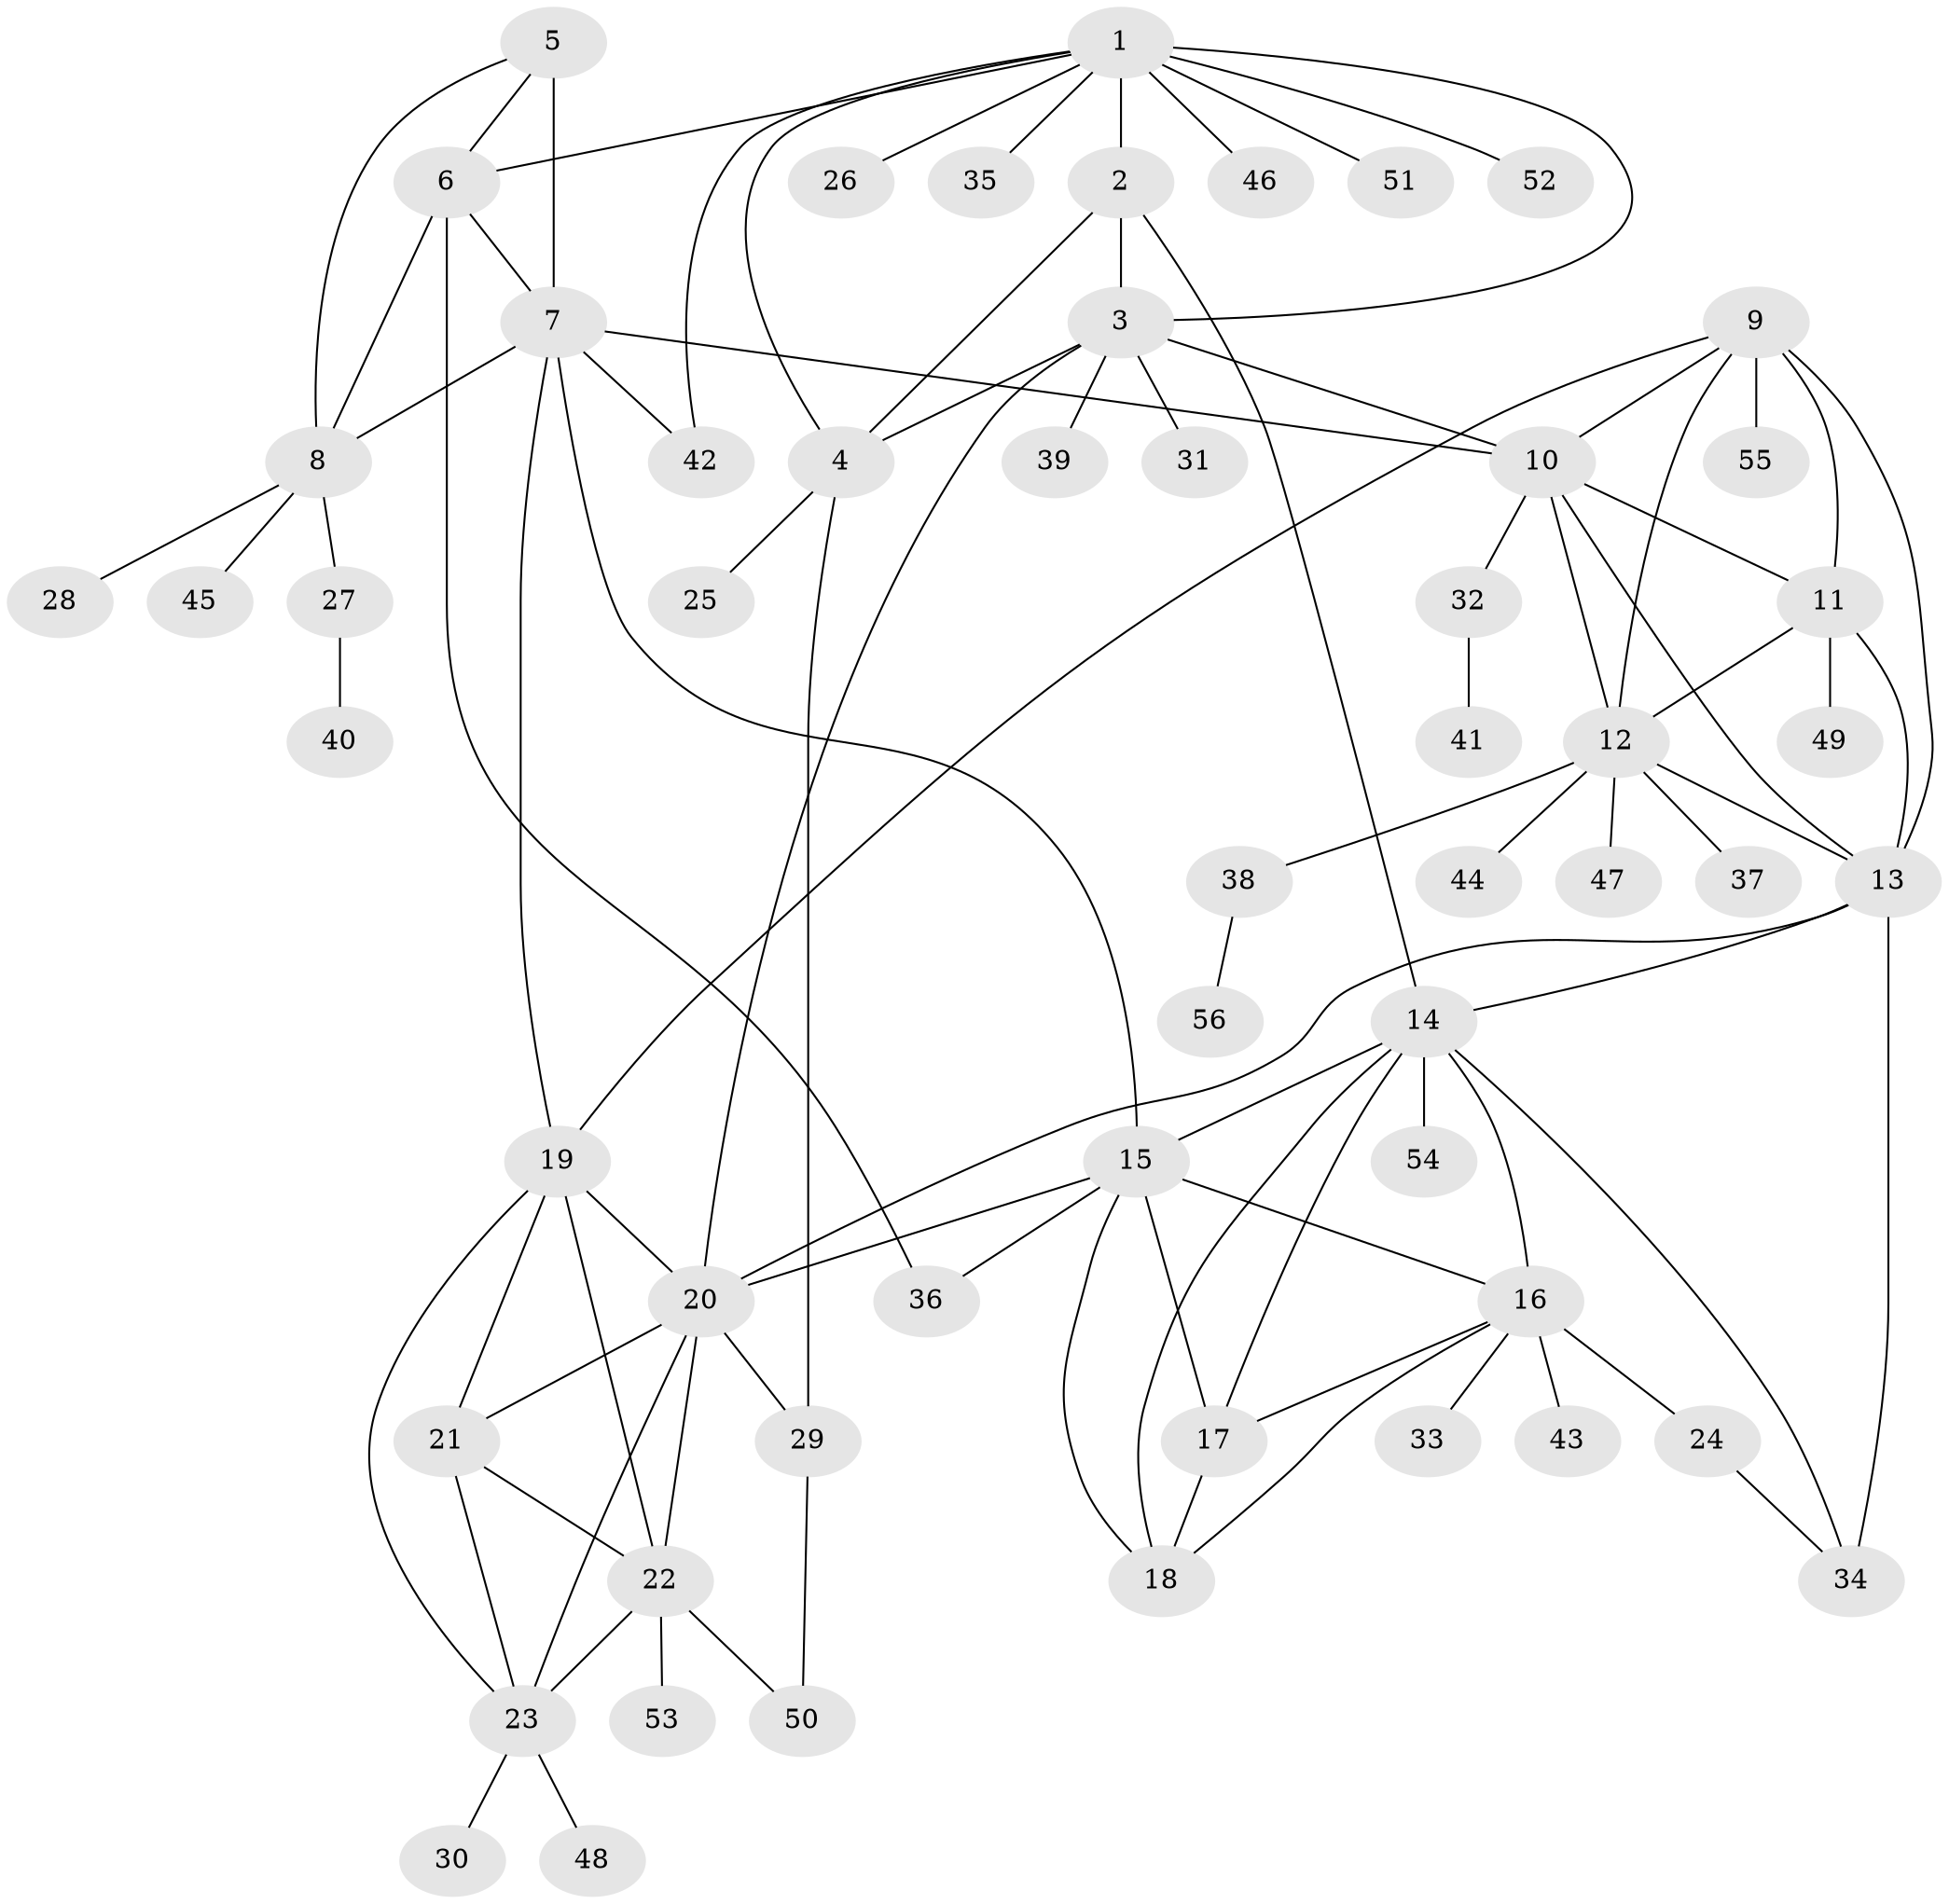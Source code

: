// original degree distribution, {12: 0.008928571428571428, 5: 0.03571428571428571, 9: 0.05357142857142857, 4: 0.017857142857142856, 6: 0.026785714285714284, 7: 0.044642857142857144, 8: 0.026785714285714284, 10: 0.017857142857142856, 1: 0.5446428571428571, 2: 0.16964285714285715, 3: 0.05357142857142857}
// Generated by graph-tools (version 1.1) at 2025/37/03/09/25 02:37:33]
// undirected, 56 vertices, 92 edges
graph export_dot {
graph [start="1"]
  node [color=gray90,style=filled];
  1;
  2;
  3;
  4;
  5;
  6;
  7;
  8;
  9;
  10;
  11;
  12;
  13;
  14;
  15;
  16;
  17;
  18;
  19;
  20;
  21;
  22;
  23;
  24;
  25;
  26;
  27;
  28;
  29;
  30;
  31;
  32;
  33;
  34;
  35;
  36;
  37;
  38;
  39;
  40;
  41;
  42;
  43;
  44;
  45;
  46;
  47;
  48;
  49;
  50;
  51;
  52;
  53;
  54;
  55;
  56;
  1 -- 2 [weight=2.0];
  1 -- 3 [weight=1.0];
  1 -- 4 [weight=1.0];
  1 -- 6 [weight=1.0];
  1 -- 26 [weight=1.0];
  1 -- 35 [weight=1.0];
  1 -- 42 [weight=1.0];
  1 -- 46 [weight=1.0];
  1 -- 51 [weight=1.0];
  1 -- 52 [weight=1.0];
  2 -- 3 [weight=2.0];
  2 -- 4 [weight=2.0];
  2 -- 14 [weight=1.0];
  3 -- 4 [weight=1.0];
  3 -- 10 [weight=1.0];
  3 -- 20 [weight=1.0];
  3 -- 31 [weight=1.0];
  3 -- 39 [weight=1.0];
  4 -- 25 [weight=1.0];
  4 -- 29 [weight=3.0];
  5 -- 6 [weight=1.0];
  5 -- 7 [weight=3.0];
  5 -- 8 [weight=1.0];
  6 -- 7 [weight=2.0];
  6 -- 8 [weight=1.0];
  6 -- 36 [weight=1.0];
  7 -- 8 [weight=2.0];
  7 -- 10 [weight=1.0];
  7 -- 15 [weight=1.0];
  7 -- 19 [weight=1.0];
  7 -- 42 [weight=1.0];
  8 -- 27 [weight=1.0];
  8 -- 28 [weight=1.0];
  8 -- 45 [weight=2.0];
  9 -- 10 [weight=1.0];
  9 -- 11 [weight=1.0];
  9 -- 12 [weight=1.0];
  9 -- 13 [weight=1.0];
  9 -- 19 [weight=1.0];
  9 -- 55 [weight=2.0];
  10 -- 11 [weight=1.0];
  10 -- 12 [weight=1.0];
  10 -- 13 [weight=1.0];
  10 -- 32 [weight=1.0];
  11 -- 12 [weight=1.0];
  11 -- 13 [weight=1.0];
  11 -- 49 [weight=1.0];
  12 -- 13 [weight=1.0];
  12 -- 37 [weight=2.0];
  12 -- 38 [weight=1.0];
  12 -- 44 [weight=1.0];
  12 -- 47 [weight=1.0];
  13 -- 14 [weight=1.0];
  13 -- 20 [weight=1.0];
  13 -- 34 [weight=2.0];
  14 -- 15 [weight=1.0];
  14 -- 16 [weight=1.0];
  14 -- 17 [weight=1.0];
  14 -- 18 [weight=1.0];
  14 -- 34 [weight=1.0];
  14 -- 54 [weight=1.0];
  15 -- 16 [weight=1.0];
  15 -- 17 [weight=5.0];
  15 -- 18 [weight=1.0];
  15 -- 20 [weight=1.0];
  15 -- 36 [weight=1.0];
  16 -- 17 [weight=1.0];
  16 -- 18 [weight=1.0];
  16 -- 24 [weight=3.0];
  16 -- 33 [weight=1.0];
  16 -- 43 [weight=1.0];
  17 -- 18 [weight=1.0];
  19 -- 20 [weight=1.0];
  19 -- 21 [weight=1.0];
  19 -- 22 [weight=1.0];
  19 -- 23 [weight=1.0];
  20 -- 21 [weight=1.0];
  20 -- 22 [weight=1.0];
  20 -- 23 [weight=2.0];
  20 -- 29 [weight=1.0];
  21 -- 22 [weight=1.0];
  21 -- 23 [weight=1.0];
  22 -- 23 [weight=1.0];
  22 -- 50 [weight=1.0];
  22 -- 53 [weight=1.0];
  23 -- 30 [weight=1.0];
  23 -- 48 [weight=1.0];
  24 -- 34 [weight=1.0];
  27 -- 40 [weight=2.0];
  29 -- 50 [weight=1.0];
  32 -- 41 [weight=2.0];
  38 -- 56 [weight=1.0];
}

